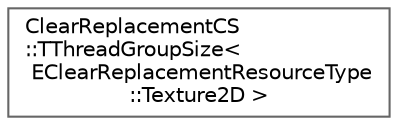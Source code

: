 digraph "Graphical Class Hierarchy"
{
 // INTERACTIVE_SVG=YES
 // LATEX_PDF_SIZE
  bgcolor="transparent";
  edge [fontname=Helvetica,fontsize=10,labelfontname=Helvetica,labelfontsize=10];
  node [fontname=Helvetica,fontsize=10,shape=box,height=0.2,width=0.4];
  rankdir="LR";
  Node0 [id="Node000000",label="ClearReplacementCS\l::TThreadGroupSize\<\l EClearReplacementResourceType\l::Texture2D \>",height=0.2,width=0.4,color="grey40", fillcolor="white", style="filled",URL="$d4/d31/structClearReplacementCS_1_1TThreadGroupSize_3_01EClearReplacementResourceType_1_1Texture2D_01_4.html",tooltip=" "];
}
